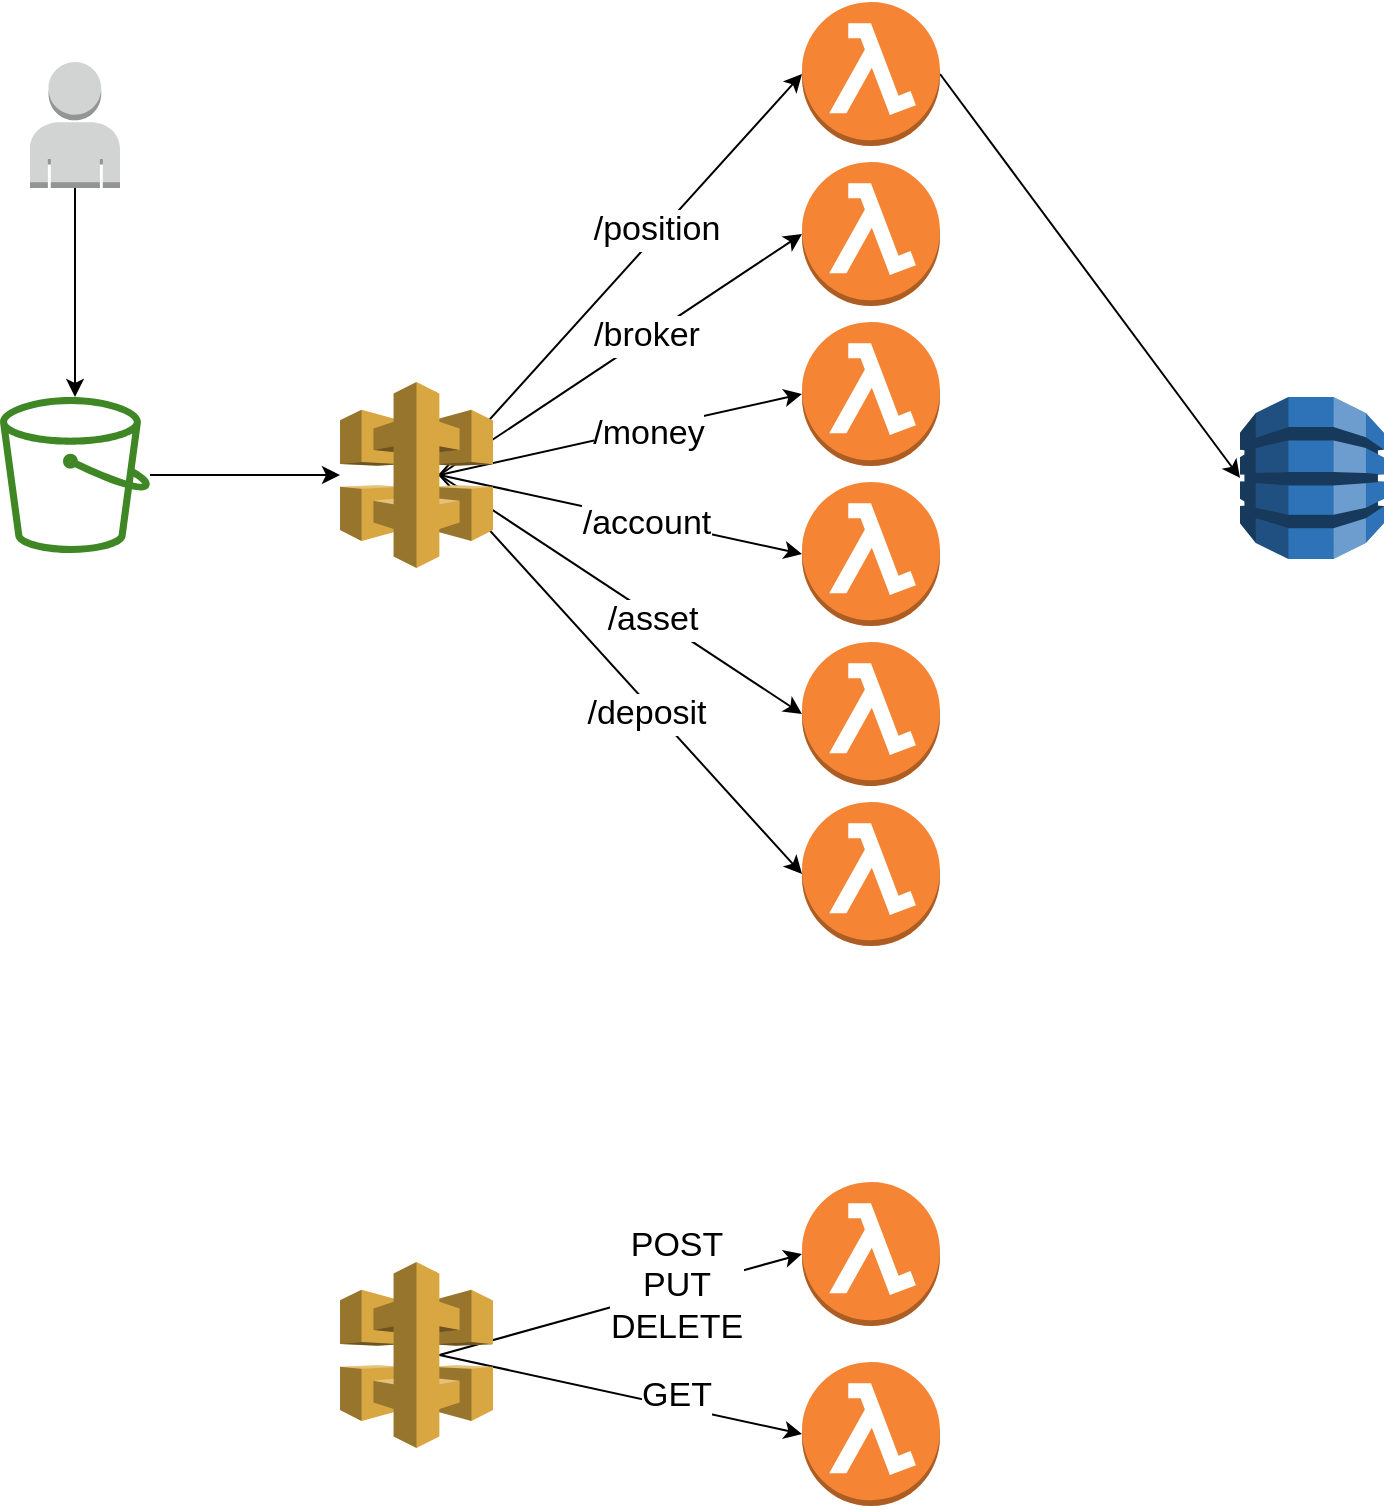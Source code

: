 <mxfile>
    <diagram id="Cm0z7lspO-JAoyMTzgUF" name="Page-1">
        <mxGraphModel dx="1053" dy="867" grid="1" gridSize="10" guides="1" tooltips="1" connect="1" arrows="1" fold="1" page="1" pageScale="1" pageWidth="850" pageHeight="1100" math="0" shadow="0">
            <root>
                <mxCell id="0"/>
                <mxCell id="1" parent="0"/>
                <mxCell id="6" style="edgeStyle=none;html=1;exitX=0.65;exitY=0.5;exitDx=0;exitDy=0;exitPerimeter=0;entryX=0;entryY=0.5;entryDx=0;entryDy=0;entryPerimeter=0;" parent="1" source="2" target="4" edge="1">
                    <mxGeometry relative="1" as="geometry"/>
                </mxCell>
                <mxCell id="7" value="&lt;font style=&quot;font-size: 17px;&quot;&gt;/position&lt;/font&gt;" style="edgeLabel;html=1;align=center;verticalAlign=middle;resizable=0;points=[];" parent="6" vertex="1" connectable="0">
                    <mxGeometry x="0.204" y="3" relative="1" as="geometry">
                        <mxPoint x="1" as="offset"/>
                    </mxGeometry>
                </mxCell>
                <mxCell id="12" style="edgeStyle=none;html=1;exitX=0.65;exitY=0.5;exitDx=0;exitDy=0;exitPerimeter=0;entryX=0;entryY=0.5;entryDx=0;entryDy=0;entryPerimeter=0;fontSize=17;" parent="1" source="2" target="11" edge="1">
                    <mxGeometry relative="1" as="geometry"/>
                </mxCell>
                <mxCell id="13" value="/broker" style="edgeLabel;html=1;align=center;verticalAlign=middle;resizable=0;points=[];fontSize=17;" parent="12" vertex="1" connectable="0">
                    <mxGeometry x="0.143" y="1" relative="1" as="geometry">
                        <mxPoint as="offset"/>
                    </mxGeometry>
                </mxCell>
                <mxCell id="15" style="edgeStyle=none;html=1;exitX=0.65;exitY=0.5;exitDx=0;exitDy=0;exitPerimeter=0;entryX=0;entryY=0.5;entryDx=0;entryDy=0;entryPerimeter=0;fontSize=17;" parent="1" source="2" target="14" edge="1">
                    <mxGeometry relative="1" as="geometry"/>
                </mxCell>
                <mxCell id="16" value="/money" style="edgeLabel;html=1;align=center;verticalAlign=middle;resizable=0;points=[];fontSize=17;" parent="15" vertex="1" connectable="0">
                    <mxGeometry x="0.139" y="-2" relative="1" as="geometry">
                        <mxPoint as="offset"/>
                    </mxGeometry>
                </mxCell>
                <mxCell id="18" style="edgeStyle=none;html=1;exitX=0.65;exitY=0.5;exitDx=0;exitDy=0;exitPerimeter=0;entryX=0;entryY=0.5;entryDx=0;entryDy=0;entryPerimeter=0;fontSize=17;" parent="1" source="2" target="17" edge="1">
                    <mxGeometry relative="1" as="geometry"/>
                </mxCell>
                <mxCell id="19" value="/account" style="edgeLabel;html=1;align=center;verticalAlign=middle;resizable=0;points=[];fontSize=17;" parent="18" vertex="1" connectable="0">
                    <mxGeometry x="0.132" y="-2" relative="1" as="geometry">
                        <mxPoint x="1" as="offset"/>
                    </mxGeometry>
                </mxCell>
                <mxCell id="21" style="edgeStyle=none;html=1;exitX=0.65;exitY=0.5;exitDx=0;exitDy=0;exitPerimeter=0;entryX=0;entryY=0.5;entryDx=0;entryDy=0;entryPerimeter=0;fontSize=17;" parent="1" source="2" target="20" edge="1">
                    <mxGeometry relative="1" as="geometry"/>
                </mxCell>
                <mxCell id="22" value="/asset" style="edgeLabel;html=1;align=center;verticalAlign=middle;resizable=0;points=[];fontSize=17;" parent="21" vertex="1" connectable="0">
                    <mxGeometry x="0.181" y="-2" relative="1" as="geometry">
                        <mxPoint as="offset"/>
                    </mxGeometry>
                </mxCell>
                <mxCell id="24" style="edgeStyle=none;html=1;exitX=0.65;exitY=0.5;exitDx=0;exitDy=0;exitPerimeter=0;entryX=0;entryY=0.5;entryDx=0;entryDy=0;entryPerimeter=0;fontSize=17;" parent="1" source="2" target="23" edge="1">
                    <mxGeometry relative="1" as="geometry"/>
                </mxCell>
                <mxCell id="26" value="/deposit" style="edgeLabel;html=1;align=center;verticalAlign=middle;resizable=0;points=[];fontSize=17;" parent="24" vertex="1" connectable="0">
                    <mxGeometry x="0.173" y="-4" relative="1" as="geometry">
                        <mxPoint as="offset"/>
                    </mxGeometry>
                </mxCell>
                <mxCell id="2" value="" style="outlineConnect=0;dashed=0;verticalLabelPosition=bottom;verticalAlign=top;align=center;html=1;shape=mxgraph.aws3.api_gateway;fillColor=#D9A741;gradientColor=none;" parent="1" vertex="1">
                    <mxGeometry x="260" y="240" width="76.5" height="93" as="geometry"/>
                </mxCell>
                <mxCell id="35" style="edgeStyle=none;html=1;exitX=1;exitY=0.5;exitDx=0;exitDy=0;exitPerimeter=0;entryX=0;entryY=0.5;entryDx=0;entryDy=0;entryPerimeter=0;" edge="1" parent="1" source="4" target="34">
                    <mxGeometry relative="1" as="geometry"/>
                </mxCell>
                <mxCell id="4" value="" style="outlineConnect=0;dashed=0;verticalLabelPosition=bottom;verticalAlign=top;align=center;html=1;shape=mxgraph.aws3.lambda_function;fillColor=#F58534;gradientColor=none;" parent="1" vertex="1">
                    <mxGeometry x="491" y="50" width="69" height="72" as="geometry"/>
                </mxCell>
                <mxCell id="11" value="" style="outlineConnect=0;dashed=0;verticalLabelPosition=bottom;verticalAlign=top;align=center;html=1;shape=mxgraph.aws3.lambda_function;fillColor=#F58534;gradientColor=none;fontSize=17;" parent="1" vertex="1">
                    <mxGeometry x="491" y="130" width="69" height="72" as="geometry"/>
                </mxCell>
                <mxCell id="14" value="" style="outlineConnect=0;dashed=0;verticalLabelPosition=bottom;verticalAlign=top;align=center;html=1;shape=mxgraph.aws3.lambda_function;fillColor=#F58534;gradientColor=none;fontSize=17;" parent="1" vertex="1">
                    <mxGeometry x="491" y="210" width="69" height="72" as="geometry"/>
                </mxCell>
                <mxCell id="17" value="" style="outlineConnect=0;dashed=0;verticalLabelPosition=bottom;verticalAlign=top;align=center;html=1;shape=mxgraph.aws3.lambda_function;fillColor=#F58534;gradientColor=none;fontSize=17;" parent="1" vertex="1">
                    <mxGeometry x="491" y="290" width="69" height="72" as="geometry"/>
                </mxCell>
                <mxCell id="20" value="" style="outlineConnect=0;dashed=0;verticalLabelPosition=bottom;verticalAlign=top;align=center;html=1;shape=mxgraph.aws3.lambda_function;fillColor=#F58534;gradientColor=none;fontSize=17;" parent="1" vertex="1">
                    <mxGeometry x="491" y="370" width="69" height="72" as="geometry"/>
                </mxCell>
                <mxCell id="23" value="" style="outlineConnect=0;dashed=0;verticalLabelPosition=bottom;verticalAlign=top;align=center;html=1;shape=mxgraph.aws3.lambda_function;fillColor=#F58534;gradientColor=none;fontSize=17;" parent="1" vertex="1">
                    <mxGeometry x="491" y="450" width="69" height="72" as="geometry"/>
                </mxCell>
                <mxCell id="30" style="edgeStyle=none;html=1;exitX=0.65;exitY=0.5;exitDx=0;exitDy=0;exitPerimeter=0;entryX=0;entryY=0.5;entryDx=0;entryDy=0;entryPerimeter=0;fontSize=17;" parent="1" source="27" target="28" edge="1">
                    <mxGeometry relative="1" as="geometry"/>
                </mxCell>
                <mxCell id="32" value="POST&lt;br&gt;PUT&lt;br&gt;DELETE" style="edgeLabel;html=1;align=center;verticalAlign=middle;resizable=0;points=[];fontSize=17;" parent="30" vertex="1" connectable="0">
                    <mxGeometry x="0.314" y="2" relative="1" as="geometry">
                        <mxPoint as="offset"/>
                    </mxGeometry>
                </mxCell>
                <mxCell id="31" style="edgeStyle=none;html=1;exitX=0.65;exitY=0.5;exitDx=0;exitDy=0;exitPerimeter=0;entryX=0;entryY=0.5;entryDx=0;entryDy=0;entryPerimeter=0;fontSize=17;" parent="1" source="27" target="29" edge="1">
                    <mxGeometry relative="1" as="geometry"/>
                </mxCell>
                <mxCell id="33" value="GET" style="edgeLabel;html=1;align=center;verticalAlign=middle;resizable=0;points=[];fontSize=17;" parent="31" vertex="1" connectable="0">
                    <mxGeometry x="0.292" y="5" relative="1" as="geometry">
                        <mxPoint as="offset"/>
                    </mxGeometry>
                </mxCell>
                <mxCell id="27" value="" style="outlineConnect=0;dashed=0;verticalLabelPosition=bottom;verticalAlign=top;align=center;html=1;shape=mxgraph.aws3.api_gateway;fillColor=#D9A741;gradientColor=none;" parent="1" vertex="1">
                    <mxGeometry x="260" y="680" width="76.5" height="93" as="geometry"/>
                </mxCell>
                <mxCell id="28" value="" style="outlineConnect=0;dashed=0;verticalLabelPosition=bottom;verticalAlign=top;align=center;html=1;shape=mxgraph.aws3.lambda_function;fillColor=#F58534;gradientColor=none;fontSize=17;" parent="1" vertex="1">
                    <mxGeometry x="491" y="640" width="69" height="72" as="geometry"/>
                </mxCell>
                <mxCell id="29" value="" style="outlineConnect=0;dashed=0;verticalLabelPosition=bottom;verticalAlign=top;align=center;html=1;shape=mxgraph.aws3.lambda_function;fillColor=#F58534;gradientColor=none;fontSize=17;" parent="1" vertex="1">
                    <mxGeometry x="491" y="730" width="69" height="72" as="geometry"/>
                </mxCell>
                <mxCell id="34" value="" style="outlineConnect=0;dashed=0;verticalLabelPosition=bottom;verticalAlign=top;align=center;html=1;shape=mxgraph.aws3.dynamo_db;fillColor=#2E73B8;gradientColor=none;" vertex="1" parent="1">
                    <mxGeometry x="710" y="247.5" width="72" height="81" as="geometry"/>
                </mxCell>
                <mxCell id="39" style="edgeStyle=none;html=1;" edge="1" parent="1" source="36" target="2">
                    <mxGeometry relative="1" as="geometry"/>
                </mxCell>
                <mxCell id="36" value="" style="sketch=0;outlineConnect=0;fontColor=#232F3E;gradientColor=none;fillColor=#3F8624;strokeColor=none;dashed=0;verticalLabelPosition=bottom;verticalAlign=top;align=center;html=1;fontSize=12;fontStyle=0;aspect=fixed;pointerEvents=1;shape=mxgraph.aws4.bucket;" vertex="1" parent="1">
                    <mxGeometry x="90" y="247.5" width="75" height="78" as="geometry"/>
                </mxCell>
                <mxCell id="38" style="edgeStyle=none;html=1;exitX=0.5;exitY=1;exitDx=0;exitDy=0;exitPerimeter=0;" edge="1" parent="1" source="37" target="36">
                    <mxGeometry relative="1" as="geometry"/>
                </mxCell>
                <mxCell id="37" value="" style="outlineConnect=0;dashed=0;verticalLabelPosition=bottom;verticalAlign=top;align=center;html=1;shape=mxgraph.aws3.user;fillColor=#D2D3D3;gradientColor=none;" vertex="1" parent="1">
                    <mxGeometry x="105" y="80" width="45" height="63" as="geometry"/>
                </mxCell>
            </root>
        </mxGraphModel>
    </diagram>
</mxfile>